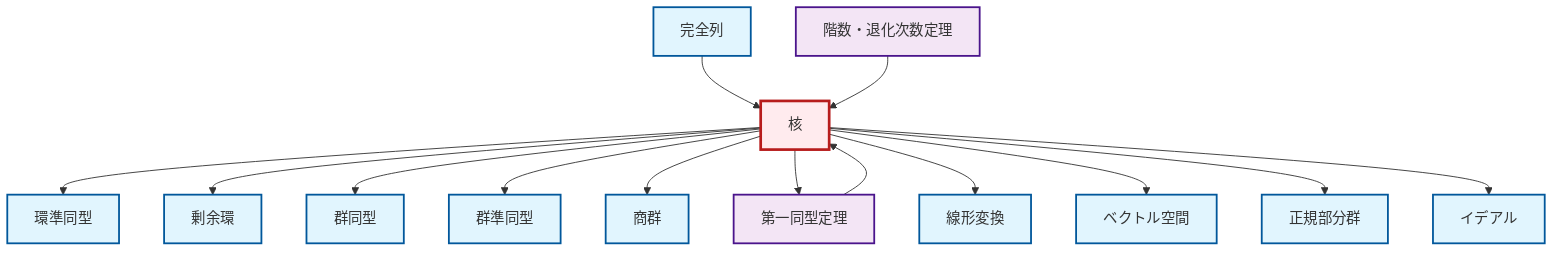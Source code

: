 graph TD
    classDef definition fill:#e1f5fe,stroke:#01579b,stroke-width:2px
    classDef theorem fill:#f3e5f5,stroke:#4a148c,stroke-width:2px
    classDef axiom fill:#fff3e0,stroke:#e65100,stroke-width:2px
    classDef example fill:#e8f5e9,stroke:#1b5e20,stroke-width:2px
    classDef current fill:#ffebee,stroke:#b71c1c,stroke-width:3px
    def-kernel["核"]:::definition
    def-homomorphism["群準同型"]:::definition
    def-isomorphism["群同型"]:::definition
    def-quotient-ring["剰余環"]:::definition
    def-exact-sequence["完全列"]:::definition
    def-ideal["イデアル"]:::definition
    thm-first-isomorphism["第一同型定理"]:::theorem
    thm-rank-nullity["階数・退化次数定理"]:::theorem
    def-ring-homomorphism["環準同型"]:::definition
    def-normal-subgroup["正規部分群"]:::definition
    def-vector-space["ベクトル空間"]:::definition
    def-linear-transformation["線形変換"]:::definition
    def-quotient-group["商群"]:::definition
    def-kernel --> def-ring-homomorphism
    def-kernel --> def-quotient-ring
    def-kernel --> def-isomorphism
    def-kernel --> def-homomorphism
    def-exact-sequence --> def-kernel
    thm-first-isomorphism --> def-kernel
    def-kernel --> def-quotient-group
    thm-rank-nullity --> def-kernel
    def-kernel --> thm-first-isomorphism
    def-kernel --> def-linear-transformation
    def-kernel --> def-vector-space
    def-kernel --> def-normal-subgroup
    def-kernel --> def-ideal
    class def-kernel current